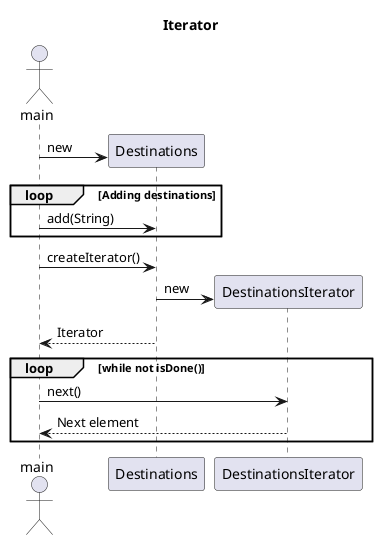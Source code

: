 @startuml

/' Iterator UML sequence diagram '/
/' By Nika Chkhartishvili '/

title Iterator

/' Main method '/
actor main

/' Creation of Iterable '/
create Destinations
main -> Destinations : new

/' Adding data '/
loop Adding destinations
    main -> Destinations : add(String)
end

/' Creation if iterator '/
main -> Destinations : createIterator()
create DestinationsIterator
Destinations -> DestinationsIterator : new
Destinations --> main : Iterator

/' Cycling through iterator '/
loop while not isDone()
    main -> DestinationsIterator : next()
    DestinationsIterator --> main : Next element
end

@enduml